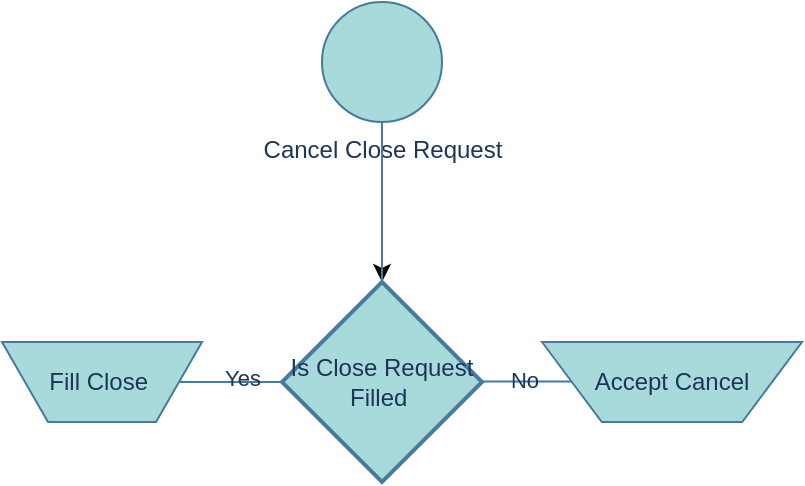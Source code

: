 <mxfile version="21.6.5" type="device">
  <diagram name="Page-1" id="BA222M-PlbTMDPkgESxL">
    <mxGraphModel dx="768" dy="510" grid="1" gridSize="10" guides="1" tooltips="1" connect="1" arrows="1" fold="1" page="1" pageScale="1" pageWidth="850" pageHeight="1100" math="0" shadow="0">
      <root>
        <mxCell id="0" />
        <mxCell id="1" parent="0" />
        <mxCell id="qXs6_oQp6hY6UImzRtQK-1" value="" style="edgeStyle=orthogonalEdgeStyle;rounded=0;orthogonalLoop=1;jettySize=auto;html=1;" edge="1" parent="1" source="qXs6_oQp6hY6UImzRtQK-2">
          <mxGeometry relative="1" as="geometry">
            <mxPoint x="430" y="170" as="targetPoint" />
          </mxGeometry>
        </mxCell>
        <mxCell id="qXs6_oQp6hY6UImzRtQK-2" value="Cancel Close Request" style="verticalLabelPosition=bottom;verticalAlign=top;html=1;shape=mxgraph.flowchart.on-page_reference;labelBackgroundColor=none;fillColor=#A8DADC;strokeColor=#457B9D;fontColor=#1D3557;" vertex="1" parent="1">
          <mxGeometry x="400" y="30" width="60" height="60" as="geometry" />
        </mxCell>
        <mxCell id="qXs6_oQp6hY6UImzRtQK-3" value="" style="endArrow=none;html=1;rounded=0;exitX=0.5;exitY=0;exitDx=0;exitDy=0;exitPerimeter=0;labelBackgroundColor=none;strokeColor=#457B9D;fontColor=default;" edge="1" parent="1">
          <mxGeometry width="50" height="50" relative="1" as="geometry">
            <mxPoint x="430" y="170" as="sourcePoint" />
            <mxPoint x="430" y="90" as="targetPoint" />
          </mxGeometry>
        </mxCell>
        <mxCell id="qXs6_oQp6hY6UImzRtQK-4" value="Is Close Request&lt;br&gt;Filled&amp;nbsp;" style="strokeWidth=2;html=1;shape=mxgraph.flowchart.decision;whiteSpace=wrap;fillColor=#A8DADC;strokeColor=#457B9D;labelBackgroundColor=none;fontColor=#1D3557;" vertex="1" parent="1">
          <mxGeometry x="380" y="170" width="100" height="100" as="geometry" />
        </mxCell>
        <mxCell id="qXs6_oQp6hY6UImzRtQK-5" value="" style="endArrow=none;html=1;rounded=0;entryX=0.5;entryY=1;entryDx=0;entryDy=0;entryPerimeter=0;labelBackgroundColor=none;strokeColor=#457B9D;fontColor=default;" edge="1" parent="1" source="qXs6_oQp6hY6UImzRtQK-7">
          <mxGeometry width="50" height="50" relative="1" as="geometry">
            <mxPoint x="379.43" y="270" as="sourcePoint" />
            <mxPoint x="379.43" y="220" as="targetPoint" />
          </mxGeometry>
        </mxCell>
        <mxCell id="qXs6_oQp6hY6UImzRtQK-6" value="Yes" style="edgeLabel;html=1;align=center;verticalAlign=middle;resizable=0;points=[];labelBackgroundColor=none;fontColor=#1D3557;" vertex="1" connectable="0" parent="qXs6_oQp6hY6UImzRtQK-5">
          <mxGeometry x="0.223" y="2" relative="1" as="geometry">
            <mxPoint as="offset" />
          </mxGeometry>
        </mxCell>
        <mxCell id="qXs6_oQp6hY6UImzRtQK-7" value="Fill Close&amp;nbsp;" style="verticalLabelPosition=middle;verticalAlign=middle;html=1;shape=trapezoid;perimeter=trapezoidPerimeter;whiteSpace=wrap;size=0.23;arcSize=10;flipV=1;labelPosition=center;align=center;strokeColor=#457B9D;fontColor=#1D3557;fillColor=#A8DADC;" vertex="1" parent="1">
          <mxGeometry x="240" y="200" width="100" height="40" as="geometry" />
        </mxCell>
        <mxCell id="qXs6_oQp6hY6UImzRtQK-8" value="" style="endArrow=none;html=1;rounded=0;entryX=0;entryY=0.5;entryDx=0;entryDy=0;entryPerimeter=0;labelBackgroundColor=none;strokeColor=#457B9D;fontColor=default;" edge="1" parent="1">
          <mxGeometry width="50" height="50" relative="1" as="geometry">
            <mxPoint x="480" y="219.71" as="sourcePoint" />
            <mxPoint x="530" y="219.71" as="targetPoint" />
          </mxGeometry>
        </mxCell>
        <mxCell id="qXs6_oQp6hY6UImzRtQK-9" value="No" style="edgeLabel;html=1;align=center;verticalAlign=middle;resizable=0;points=[];labelBackgroundColor=none;fontColor=#1D3557;" vertex="1" connectable="0" parent="qXs6_oQp6hY6UImzRtQK-8">
          <mxGeometry x="-0.181" y="1" relative="1" as="geometry">
            <mxPoint as="offset" />
          </mxGeometry>
        </mxCell>
        <mxCell id="qXs6_oQp6hY6UImzRtQK-10" value="Accept Cancel" style="verticalLabelPosition=middle;verticalAlign=middle;html=1;shape=trapezoid;perimeter=trapezoidPerimeter;whiteSpace=wrap;size=0.23;arcSize=10;flipV=1;labelPosition=center;align=center;strokeColor=#457B9D;fontColor=#1D3557;fillColor=#A8DADC;" vertex="1" parent="1">
          <mxGeometry x="510" y="200" width="130" height="40" as="geometry" />
        </mxCell>
      </root>
    </mxGraphModel>
  </diagram>
</mxfile>
